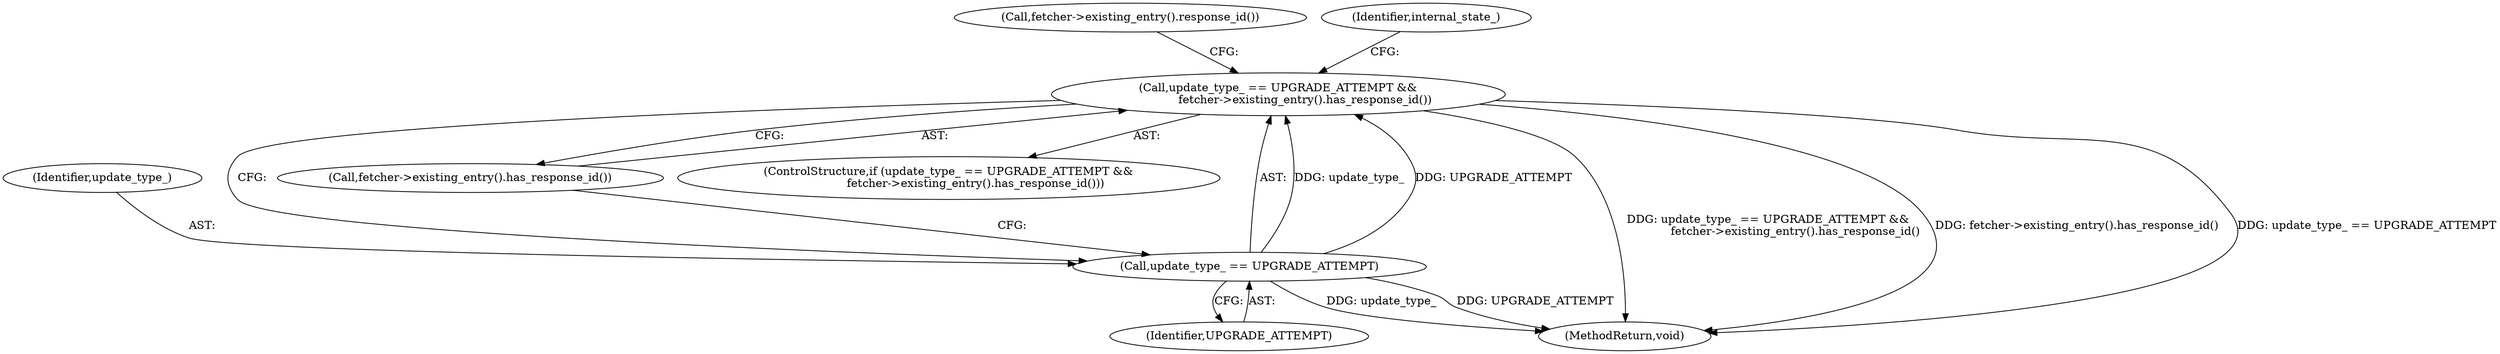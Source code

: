 digraph "0_Chrome_04aaacb936a08d70862d6d9d7e8354721ae46be8_28@API" {
"1000268" [label="(Call,update_type_ == UPGRADE_ATTEMPT &&\n               fetcher->existing_entry().has_response_id())"];
"1000269" [label="(Call,update_type_ == UPGRADE_ATTEMPT)"];
"1000268" [label="(Call,update_type_ == UPGRADE_ATTEMPT &&\n               fetcher->existing_entry().has_response_id())"];
"1000275" [label="(Call,fetcher->existing_entry().response_id())"];
"1000270" [label="(Identifier,update_type_)"];
"1000272" [label="(Call,fetcher->existing_entry().has_response_id())"];
"1000267" [label="(ControlStructure,if (update_type_ == UPGRADE_ATTEMPT &&\n               fetcher->existing_entry().has_response_id()))"];
"1000288" [label="(MethodReturn,void)"];
"1000271" [label="(Identifier,UPGRADE_ATTEMPT)"];
"1000269" [label="(Call,update_type_ == UPGRADE_ATTEMPT)"];
"1000284" [label="(Identifier,internal_state_)"];
"1000268" -> "1000267"  [label="AST: "];
"1000268" -> "1000269"  [label="CFG: "];
"1000268" -> "1000272"  [label="CFG: "];
"1000269" -> "1000268"  [label="AST: "];
"1000272" -> "1000268"  [label="AST: "];
"1000275" -> "1000268"  [label="CFG: "];
"1000284" -> "1000268"  [label="CFG: "];
"1000268" -> "1000288"  [label="DDG: update_type_ == UPGRADE_ATTEMPT"];
"1000268" -> "1000288"  [label="DDG: update_type_ == UPGRADE_ATTEMPT &&\n               fetcher->existing_entry().has_response_id()"];
"1000268" -> "1000288"  [label="DDG: fetcher->existing_entry().has_response_id()"];
"1000269" -> "1000268"  [label="DDG: update_type_"];
"1000269" -> "1000268"  [label="DDG: UPGRADE_ATTEMPT"];
"1000269" -> "1000271"  [label="CFG: "];
"1000270" -> "1000269"  [label="AST: "];
"1000271" -> "1000269"  [label="AST: "];
"1000272" -> "1000269"  [label="CFG: "];
"1000269" -> "1000288"  [label="DDG: update_type_"];
"1000269" -> "1000288"  [label="DDG: UPGRADE_ATTEMPT"];
}
